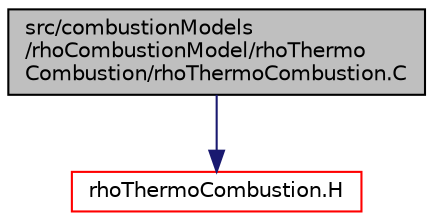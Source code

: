 digraph "src/combustionModels/rhoCombustionModel/rhoThermoCombustion/rhoThermoCombustion.C"
{
  bgcolor="transparent";
  edge [fontname="Helvetica",fontsize="10",labelfontname="Helvetica",labelfontsize="10"];
  node [fontname="Helvetica",fontsize="10",shape=record];
  Node1 [label="src/combustionModels\l/rhoCombustionModel/rhoThermo\lCombustion/rhoThermoCombustion.C",height=0.2,width=0.4,color="black", fillcolor="grey75", style="filled", fontcolor="black"];
  Node1 -> Node2 [color="midnightblue",fontsize="10",style="solid",fontname="Helvetica"];
  Node2 [label="rhoThermoCombustion.H",height=0.2,width=0.4,color="red",URL="$a04807.html"];
}
